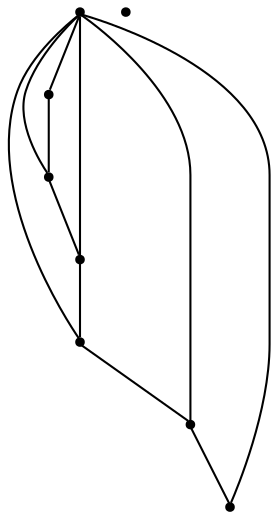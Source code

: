 graph {
  node [shape=point,comment="{\"directed\":false,\"doi\":\"10.1007/978-3-642-11805-0_18\",\"figure\":\"7\"}"]

  v0 [pos="711.9252467310706,941.3015888560903"]
  v1 [pos="945.4322234752566,1474.8247910933064"]
  v2 [pos="811.9996653357217,941.3015888560903"]
  v3 [pos="778.6415258008379,941.3015888560903"]
  v4 [pos="745.2833862659543,941.3015888560903"]
  v5 [pos="845.3578048706054,941.3015888560903"]
  v6 [pos="678.5671071961868,941.3015888560903"]
  v7 [pos="945.4322234752566,1208.065225219727"]

  v6 -- v0 [id="-5",pos="678.5671071961868,941.3015888560903 711.9252467310706,941.3015888560903 711.9252467310706,941.3015888560903 711.9252467310706,941.3015888560903"]
  v0 -- v4 [id="-6",pos="711.9252467310706,941.3015888560903 745.2833862659543,941.3015888560903 745.2833862659543,941.3015888560903 745.2833862659543,941.3015888560903"]
  v4 -- v3 [id="-7",pos="745.2833862659543,941.3015888560903 778.6415258008379,941.3015888560903 778.6415258008379,941.3015888560903 778.6415258008379,941.3015888560903"]
  v3 -- v2 [id="-8",pos="778.6415258008379,941.3015888560903 811.9996653357217,941.3015888560903 811.9996653357217,941.3015888560903 811.9996653357217,941.3015888560903"]
  v2 -- v5 [id="-9",pos="811.9996653357217,941.3015888560903 845.3578048706054,941.3015888560903 845.3578048706054,941.3015888560903 845.3578048706054,941.3015888560903"]
  v1 -- v0 [id="-11",pos="945.4322234752566,1474.8247910933064 711.9252467310706,941.3015888560903 711.9252467310706,941.3015888560903 711.9252467310706,941.3015888560903"]
  v1 -- v2 [id="-13",pos="945.4322234752566,1474.8247910933064 811.9996653357217,941.3015888560903 811.9996653357217,941.3015888560903 811.9996653357217,941.3015888560903"]
  v1 -- v3 [id="-17",pos="945.4322234752566,1474.8247910933064 778.6415258008379,941.3015888560903 778.6415258008379,941.3015888560903 778.6415258008379,941.3015888560903"]
  v1 -- v4 [id="-22",pos="945.4322234752566,1474.8247910933064 745.2833862659543,941.3015888560903 745.2833862659543,941.3015888560903 745.2833862659543,941.3015888560903"]
  v1 -- v5 [id="-24",pos="945.4322234752566,1474.8247910933064 845.3578048706054,941.3015888560903 845.3578048706054,941.3015888560903 845.3578048706054,941.3015888560903"]
  v1 -- v6 [id="-28",pos="945.4322234752566,1474.8247910933064 678.5671071961868,941.3015888560903 678.5671071961868,941.3015888560903 678.5671071961868,941.3015888560903"]
}